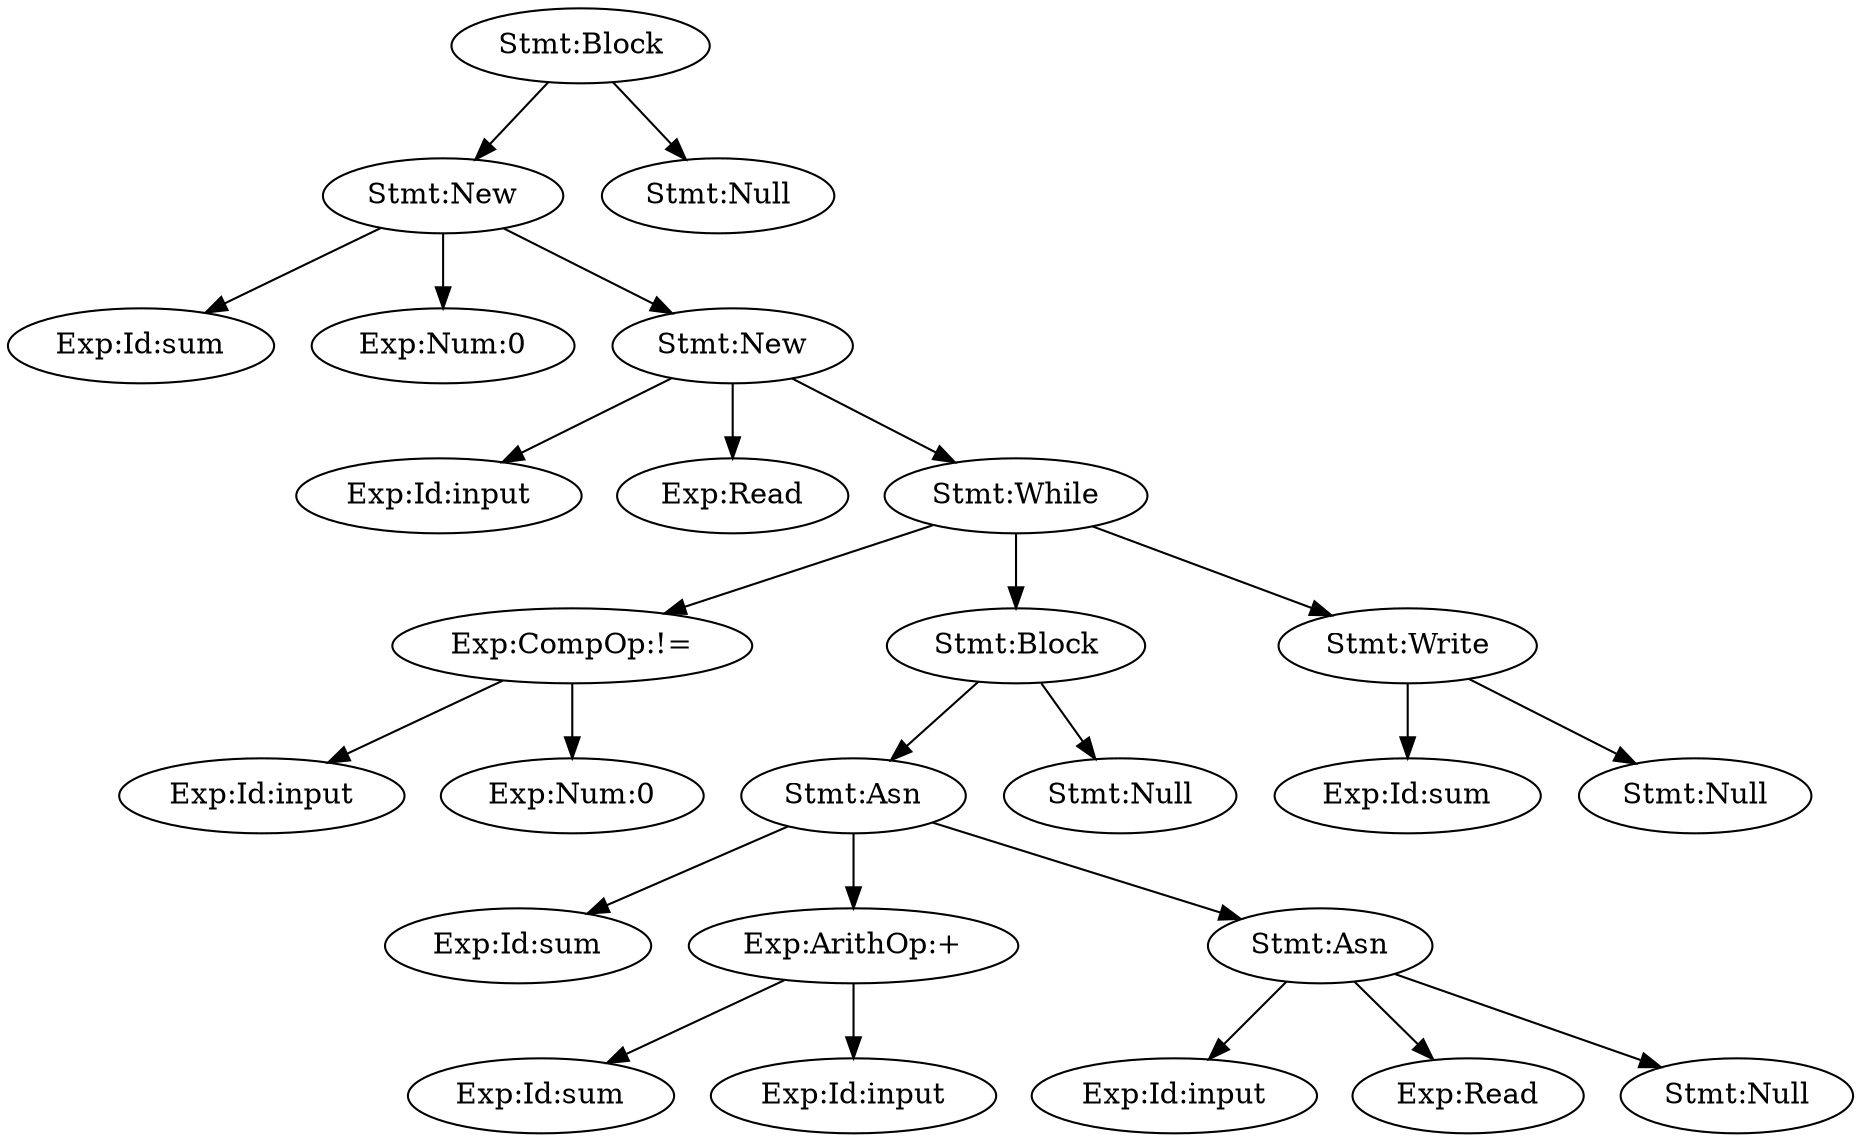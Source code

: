 digraph AST {
	n1 [label="Stmt:Block"];
	n2 [label="Stmt:New"];
	n3 [label="Exp:Id:sum"];
	n2 -> n3;
	n4 [label="Exp:Num:0"];
	n2 -> n4;
	n5 [label="Stmt:New"];
	n6 [label="Exp:Id:input"];
	n5 -> n6;
	n7 [label="Exp:Read"];
	n5 -> n7;
	n8 [label="Stmt:While"];
	n9 [label="Exp:CompOp:!="];
	n10 [label="Exp:Id:input"];
	n9 -> n10;
	n11 [label="Exp:Num:0"];
	n9 -> n11;
	n8 -> n9;
	n12 [label="Stmt:Block"];
	n13 [label="Stmt:Asn"];
	n14 [label="Exp:Id:sum"];
	n13 -> n14;
	n15 [label="Exp:ArithOp:+"];
	n16 [label="Exp:Id:sum"];
	n15 -> n16;
	n17 [label="Exp:Id:input"];
	n15 -> n17;
	n13 -> n15;
	n18 [label="Stmt:Asn"];
	n19 [label="Exp:Id:input"];
	n18 -> n19;
	n20 [label="Exp:Read"];
	n18 -> n20;
	n21 [label="Stmt:Null"];
	n18 -> n21;
	n13 -> n18;
	n12 -> n13;
	n22 [label="Stmt:Null"];
	n12 -> n22;
	n8 -> n12;
	n23 [label="Stmt:Write"];
	n24 [label="Exp:Id:sum"];
	n23 -> n24;
	n25 [label="Stmt:Null"];
	n23 -> n25;
	n8 -> n23;
	n5 -> n8;
	n2 -> n5;
	n1 -> n2;
	n26 [label="Stmt:Null"];
	n1 -> n26;
}
